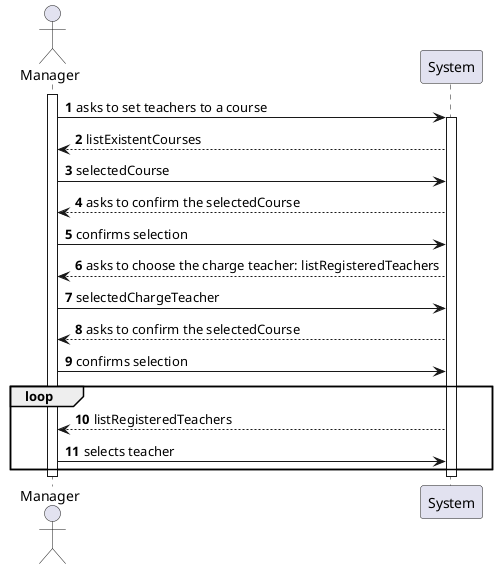 @startuml
'https://plantuml.com/sequence-diagram

autonumber
actor Manager as Actor

activate Actor
Actor -> System: asks to set teachers to a course
activate System
System--> Actor: listExistentCourses
Actor -> System: selectedCourse
System --> Actor: asks to confirm the selectedCourse
Actor -> System: confirms selection
System --> Actor: asks to choose the charge teacher: listRegisteredTeachers
Actor -> System: selectedChargeTeacher
System --> Actor: asks to confirm the selectedCourse
Actor -> System: confirms selection
loop
System --> Actor:listRegisteredTeachers
Actor -> System: selects teacher
end loop
deactivate System
deactivate Actor
@enduml